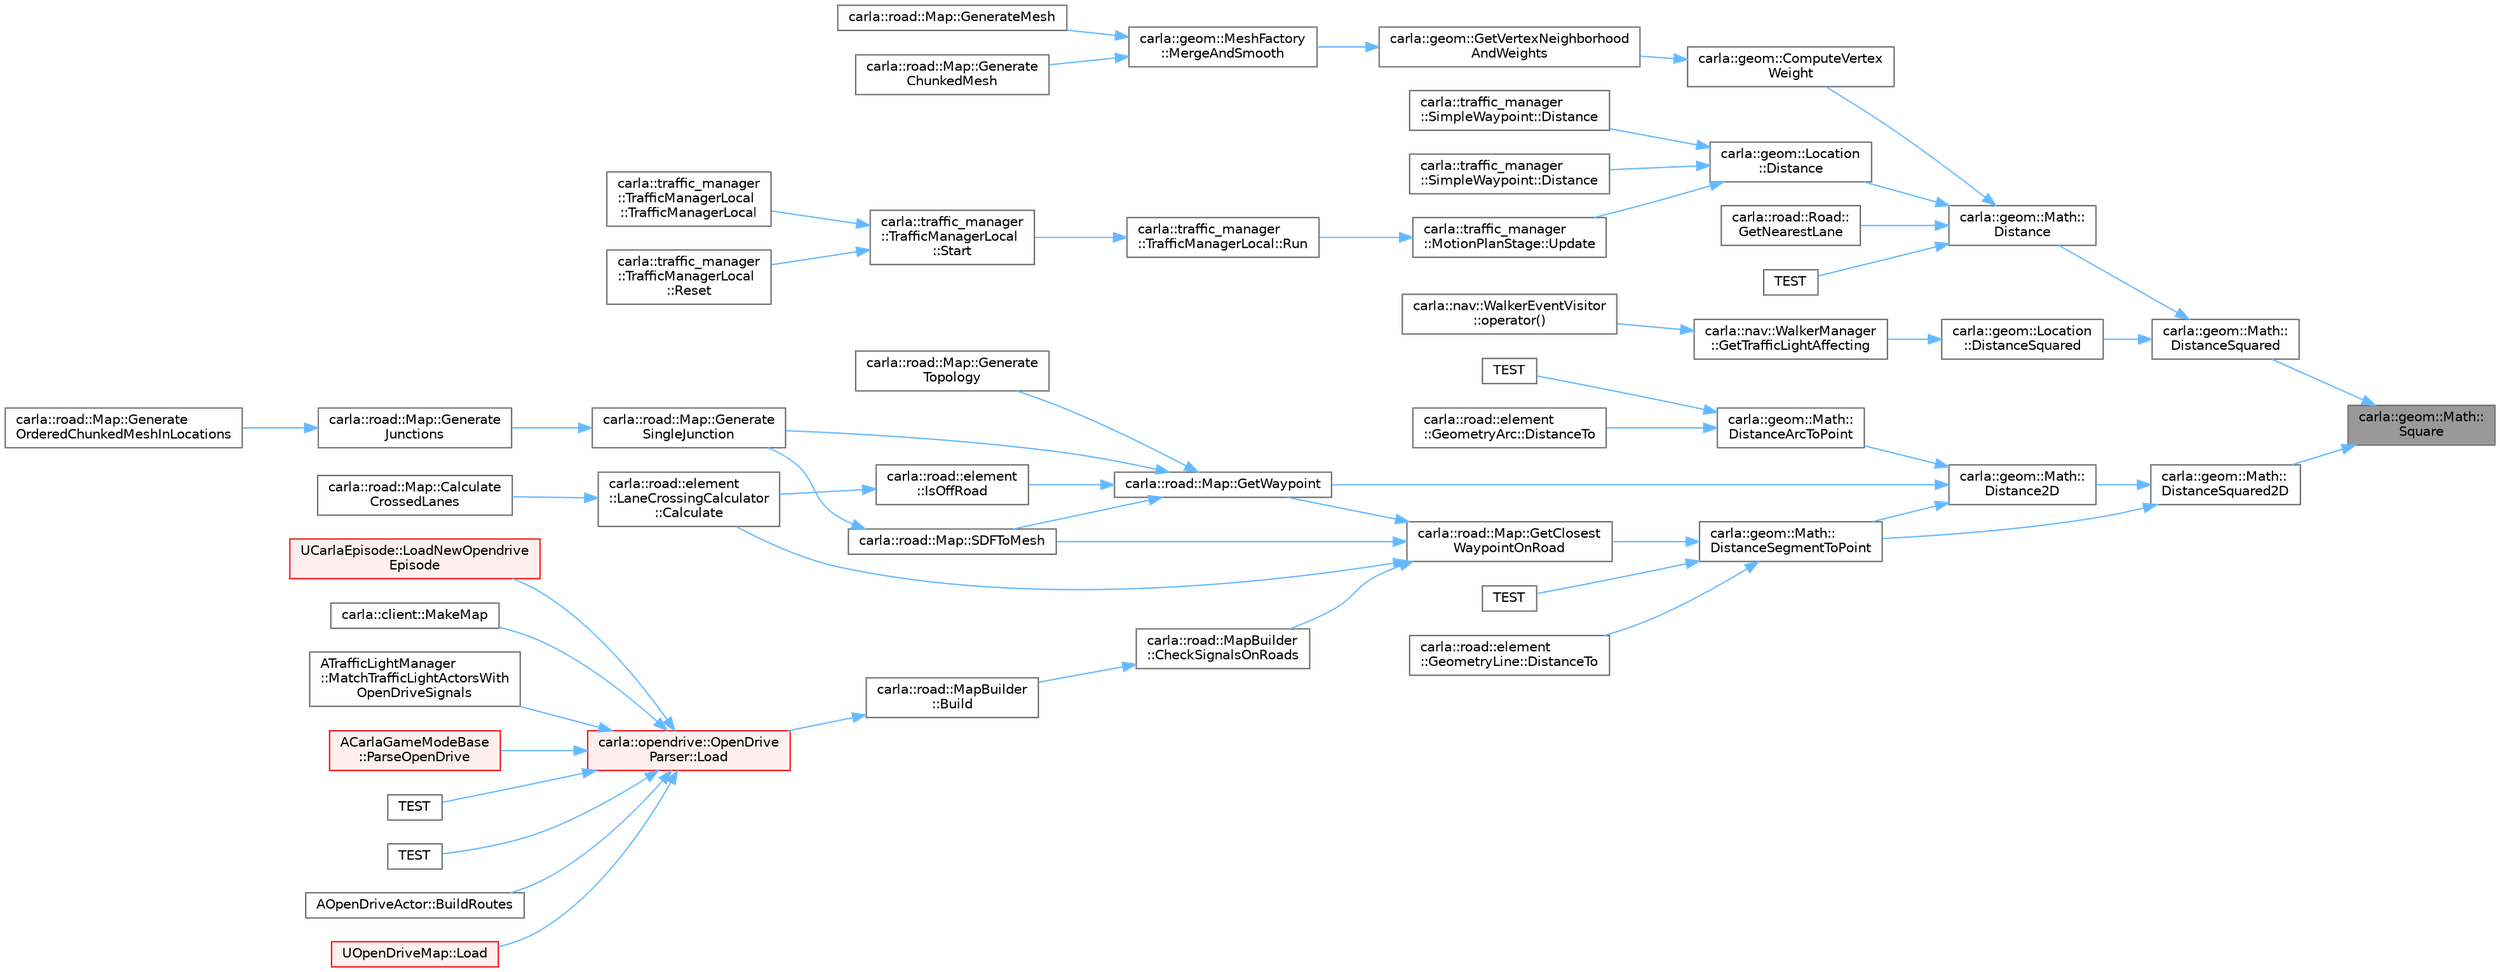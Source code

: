 digraph "carla::geom::Math::Square"
{
 // INTERACTIVE_SVG=YES
 // LATEX_PDF_SIZE
  bgcolor="transparent";
  edge [fontname=Helvetica,fontsize=10,labelfontname=Helvetica,labelfontsize=10];
  node [fontname=Helvetica,fontsize=10,shape=box,height=0.2,width=0.4];
  rankdir="RL";
  Node1 [id="Node000001",label="carla::geom::Math::\lSquare",height=0.2,width=0.4,color="gray40", fillcolor="grey60", style="filled", fontcolor="black",tooltip=" "];
  Node1 -> Node2 [id="edge1_Node000001_Node000002",dir="back",color="steelblue1",style="solid",tooltip=" "];
  Node2 [id="Node000002",label="carla::geom::Math::\lDistanceSquared",height=0.2,width=0.4,color="grey40", fillcolor="white", style="filled",URL="$d0/dea/classcarla_1_1geom_1_1Math.html#a8bd4b72e239a23e9eb0bca4604dfa63e",tooltip=" "];
  Node2 -> Node3 [id="edge2_Node000002_Node000003",dir="back",color="steelblue1",style="solid",tooltip=" "];
  Node3 [id="Node000003",label="carla::geom::Math::\lDistance",height=0.2,width=0.4,color="grey40", fillcolor="white", style="filled",URL="$d0/dea/classcarla_1_1geom_1_1Math.html#adc0c40d67bed1ab82405838c7981aff1",tooltip=" "];
  Node3 -> Node4 [id="edge3_Node000003_Node000004",dir="back",color="steelblue1",style="solid",tooltip=" "];
  Node4 [id="Node000004",label="carla::geom::ComputeVertex\lWeight",height=0.2,width=0.4,color="grey40", fillcolor="white", style="filled",URL="$dc/dda/namespacecarla_1_1geom.html#a43ac23a0344278fa3a045fc4b486a3ec",tooltip=" "];
  Node4 -> Node5 [id="edge4_Node000004_Node000005",dir="back",color="steelblue1",style="solid",tooltip=" "];
  Node5 [id="Node000005",label="carla::geom::GetVertexNeighborhood\lAndWeights",height=0.2,width=0.4,color="grey40", fillcolor="white", style="filled",URL="$dc/dda/namespacecarla_1_1geom.html#ae6035db55f0c02c510bfb23ddb37c4f3",tooltip=" "];
  Node5 -> Node6 [id="edge5_Node000005_Node000006",dir="back",color="steelblue1",style="solid",tooltip=" "];
  Node6 [id="Node000006",label="carla::geom::MeshFactory\l::MergeAndSmooth",height=0.2,width=0.4,color="grey40", fillcolor="white", style="filled",URL="$d6/d3d/classcarla_1_1geom_1_1MeshFactory.html#a4460bce35a9b41600577c057264db969",tooltip=" "];
  Node6 -> Node7 [id="edge6_Node000006_Node000007",dir="back",color="steelblue1",style="solid",tooltip=" "];
  Node7 [id="Node000007",label="carla::road::Map::Generate\lChunkedMesh",height=0.2,width=0.4,color="grey40", fillcolor="white", style="filled",URL="$d0/d34/classcarla_1_1road_1_1Map.html#ab62e74383d9f1ef5a2b38951ba1d1c94",tooltip=" "];
  Node6 -> Node8 [id="edge7_Node000006_Node000008",dir="back",color="steelblue1",style="solid",tooltip=" "];
  Node8 [id="Node000008",label="carla::road::Map::GenerateMesh",height=0.2,width=0.4,color="grey40", fillcolor="white", style="filled",URL="$d0/d34/classcarla_1_1road_1_1Map.html#af8d495dd39272f46df76884d237409e8",tooltip="Buids a mesh based on the OpenDRIVE"];
  Node3 -> Node9 [id="edge8_Node000003_Node000009",dir="back",color="steelblue1",style="solid",tooltip=" "];
  Node9 [id="Node000009",label="carla::geom::Location\l::Distance",height=0.2,width=0.4,color="grey40", fillcolor="white", style="filled",URL="$de/d23/classcarla_1_1geom_1_1Location.html#a9b52bea810e3f0551d87126fc6840045",tooltip=" "];
  Node9 -> Node10 [id="edge9_Node000009_Node000010",dir="back",color="steelblue1",style="solid",tooltip=" "];
  Node10 [id="Node000010",label="carla::traffic_manager\l::SimpleWaypoint::Distance",height=0.2,width=0.4,color="grey40", fillcolor="white", style="filled",URL="$dc/d04/classcarla_1_1traffic__manager_1_1SimpleWaypoint.html#a9e9a225875409c967b7bf3842aebc259",tooltip="Calculates the distance from the object's waypoint to the passed location."];
  Node9 -> Node11 [id="edge10_Node000009_Node000011",dir="back",color="steelblue1",style="solid",tooltip=" "];
  Node11 [id="Node000011",label="carla::traffic_manager\l::SimpleWaypoint::Distance",height=0.2,width=0.4,color="grey40", fillcolor="white", style="filled",URL="$dc/d04/classcarla_1_1traffic__manager_1_1SimpleWaypoint.html#a4375a209041eb4ea7a952dced3d4b664",tooltip="Calculates the distance the other SimpleWaypoint object."];
  Node9 -> Node12 [id="edge11_Node000009_Node000012",dir="back",color="steelblue1",style="solid",tooltip=" "];
  Node12 [id="Node000012",label="carla::traffic_manager\l::MotionPlanStage::Update",height=0.2,width=0.4,color="grey40", fillcolor="white", style="filled",URL="$dd/df9/classcarla_1_1traffic__manager_1_1MotionPlanStage.html#a7a57d649d96daccb2e2ee9780f24c4ec",tooltip=" "];
  Node12 -> Node13 [id="edge12_Node000012_Node000013",dir="back",color="steelblue1",style="solid",tooltip=" "];
  Node13 [id="Node000013",label="carla::traffic_manager\l::TrafficManagerLocal::Run",height=0.2,width=0.4,color="grey40", fillcolor="white", style="filled",URL="$da/d0f/classcarla_1_1traffic__manager_1_1TrafficManagerLocal.html#a6d67cce3d0e5a48056645270364fe637",tooltip="Initiates thread to run the TrafficManager sequentially."];
  Node13 -> Node14 [id="edge13_Node000013_Node000014",dir="back",color="steelblue1",style="solid",tooltip=" "];
  Node14 [id="Node000014",label="carla::traffic_manager\l::TrafficManagerLocal\l::Start",height=0.2,width=0.4,color="grey40", fillcolor="white", style="filled",URL="$da/d0f/classcarla_1_1traffic__manager_1_1TrafficManagerLocal.html#a1ffbdb0bed64f385437d2820a90286d0",tooltip="To start the TrafficManager."];
  Node14 -> Node15 [id="edge14_Node000014_Node000015",dir="back",color="steelblue1",style="solid",tooltip=" "];
  Node15 [id="Node000015",label="carla::traffic_manager\l::TrafficManagerLocal\l::Reset",height=0.2,width=0.4,color="grey40", fillcolor="white", style="filled",URL="$da/d0f/classcarla_1_1traffic__manager_1_1TrafficManagerLocal.html#a1639db97ccf27a801b92fadabd611755",tooltip="To reset the traffic manager."];
  Node14 -> Node16 [id="edge15_Node000014_Node000016",dir="back",color="steelblue1",style="solid",tooltip=" "];
  Node16 [id="Node000016",label="carla::traffic_manager\l::TrafficManagerLocal\l::TrafficManagerLocal",height=0.2,width=0.4,color="grey40", fillcolor="white", style="filled",URL="$da/d0f/classcarla_1_1traffic__manager_1_1TrafficManagerLocal.html#a75976d36f4213ab24e79e3ea2dcd280a",tooltip="Private constructor for singleton lifecycle management."];
  Node3 -> Node17 [id="edge16_Node000003_Node000017",dir="back",color="steelblue1",style="solid",tooltip=" "];
  Node17 [id="Node000017",label="carla::road::Road::\lGetNearestLane",height=0.2,width=0.4,color="grey40", fillcolor="white", style="filled",URL="$dd/de6/classcarla_1_1road_1_1Road.html#ab2b49cb7ce0697c34d49e20dfa40692b",tooltip="Returns a pointer to the nearest lane, given s relative to Road and a location"];
  Node3 -> Node18 [id="edge17_Node000003_Node000018",dir="back",color="steelblue1",style="solid",tooltip=" "];
  Node18 [id="Node000018",label="TEST",height=0.2,width=0.4,color="grey40", fillcolor="white", style="filled",URL="$d6/dd9/test__geom_8cpp.html#a44cd75a38bbced6dfd1c0f48d59f505e",tooltip=" "];
  Node2 -> Node19 [id="edge18_Node000002_Node000019",dir="back",color="steelblue1",style="solid",tooltip=" "];
  Node19 [id="Node000019",label="carla::geom::Location\l::DistanceSquared",height=0.2,width=0.4,color="grey40", fillcolor="white", style="filled",URL="$de/d23/classcarla_1_1geom_1_1Location.html#ac06b9a6659a134b7acd91eb488c25248",tooltip=" "];
  Node19 -> Node20 [id="edge19_Node000019_Node000020",dir="back",color="steelblue1",style="solid",tooltip=" "];
  Node20 [id="Node000020",label="carla::nav::WalkerManager\l::GetTrafficLightAffecting",height=0.2,width=0.4,color="grey40", fillcolor="white", style="filled",URL="$dd/d5b/classcarla_1_1nav_1_1WalkerManager.html#aa7e5aca74ef87c717532ef2099da6da2",tooltip="return the trafficlight affecting that position"];
  Node20 -> Node21 [id="edge20_Node000020_Node000021",dir="back",color="steelblue1",style="solid",tooltip=" "];
  Node21 [id="Node000021",label="carla::nav::WalkerEventVisitor\l::operator()",height=0.2,width=0.4,color="grey40", fillcolor="white", style="filled",URL="$d6/d38/classcarla_1_1nav_1_1WalkerEventVisitor.html#a0df9ddaf3a46f74775cf7ad544684811",tooltip=" "];
  Node1 -> Node22 [id="edge21_Node000001_Node000022",dir="back",color="steelblue1",style="solid",tooltip=" "];
  Node22 [id="Node000022",label="carla::geom::Math::\lDistanceSquared2D",height=0.2,width=0.4,color="grey40", fillcolor="white", style="filled",URL="$d0/dea/classcarla_1_1geom_1_1Math.html#a16bbc81c150eccc1f9407be9d9651766",tooltip=" "];
  Node22 -> Node23 [id="edge22_Node000022_Node000023",dir="back",color="steelblue1",style="solid",tooltip=" "];
  Node23 [id="Node000023",label="carla::geom::Math::\lDistance2D",height=0.2,width=0.4,color="grey40", fillcolor="white", style="filled",URL="$d0/dea/classcarla_1_1geom_1_1Math.html#a71f0667271df699e511124559f61665e",tooltip=" "];
  Node23 -> Node24 [id="edge23_Node000023_Node000024",dir="back",color="steelblue1",style="solid",tooltip=" "];
  Node24 [id="Node000024",label="carla::geom::Math::\lDistanceArcToPoint",height=0.2,width=0.4,color="grey40", fillcolor="white", style="filled",URL="$d0/dea/classcarla_1_1geom_1_1Math.html#afe602ce38a646f5a2223fa01b80dda74",tooltip="Returns a pair containing:"];
  Node24 -> Node25 [id="edge24_Node000024_Node000025",dir="back",color="steelblue1",style="solid",tooltip=" "];
  Node25 [id="Node000025",label="carla::road::element\l::GeometryArc::DistanceTo",height=0.2,width=0.4,color="grey40", fillcolor="white", style="filled",URL="$d2/d63/classcarla_1_1road_1_1element_1_1GeometryArc.html#a180909471d37c5408bbaa8004c9fc47e",tooltip="Returns a pair containing:"];
  Node24 -> Node26 [id="edge25_Node000024_Node000026",dir="back",color="steelblue1",style="solid",tooltip=" "];
  Node26 [id="Node000026",label="TEST",height=0.2,width=0.4,color="grey40", fillcolor="white", style="filled",URL="$d6/dd9/test__geom_8cpp.html#a28ca4536866c48d0fd9578ec931a14da",tooltip=" "];
  Node23 -> Node27 [id="edge26_Node000023_Node000027",dir="back",color="steelblue1",style="solid",tooltip=" "];
  Node27 [id="Node000027",label="carla::geom::Math::\lDistanceSegmentToPoint",height=0.2,width=0.4,color="grey40", fillcolor="white", style="filled",URL="$d0/dea/classcarla_1_1geom_1_1Math.html#ab65c2226be8bc15f3ea8aab7ffa27443",tooltip="Returns a pair containing:"];
  Node27 -> Node28 [id="edge27_Node000027_Node000028",dir="back",color="steelblue1",style="solid",tooltip=" "];
  Node28 [id="Node000028",label="carla::road::element\l::GeometryLine::DistanceTo",height=0.2,width=0.4,color="grey40", fillcolor="white", style="filled",URL="$d2/da7/classcarla_1_1road_1_1element_1_1GeometryLine.html#ae8861cb73fba28809082514d0aeda20f",tooltip="Returns a pair containing:"];
  Node27 -> Node29 [id="edge28_Node000027_Node000029",dir="back",color="steelblue1",style="solid",tooltip=" "];
  Node29 [id="Node000029",label="carla::road::Map::GetClosest\lWaypointOnRoad",height=0.2,width=0.4,color="grey40", fillcolor="white", style="filled",URL="$d0/d34/classcarla_1_1road_1_1Map.html#a37ba4f58b767002274b6f4d86258986a",tooltip="========================================================================"];
  Node29 -> Node30 [id="edge29_Node000029_Node000030",dir="back",color="steelblue1",style="solid",tooltip=" "];
  Node30 [id="Node000030",label="carla::road::element\l::LaneCrossingCalculator\l::Calculate",height=0.2,width=0.4,color="grey40", fillcolor="white", style="filled",URL="$d2/d60/classcarla_1_1road_1_1element_1_1LaneCrossingCalculator.html#a589511f573df9e9c46c55a7a46c02cd6",tooltip=" "];
  Node30 -> Node31 [id="edge30_Node000030_Node000031",dir="back",color="steelblue1",style="solid",tooltip=" "];
  Node31 [id="Node000031",label="carla::road::Map::Calculate\lCrossedLanes",height=0.2,width=0.4,color="grey40", fillcolor="white", style="filled",URL="$d0/d34/classcarla_1_1road_1_1Map.html#a4d3427dc449d9555dc1a02865d110e76",tooltip=" "];
  Node29 -> Node32 [id="edge31_Node000029_Node000032",dir="back",color="steelblue1",style="solid",tooltip=" "];
  Node32 [id="Node000032",label="carla::road::MapBuilder\l::CheckSignalsOnRoads",height=0.2,width=0.4,color="grey40", fillcolor="white", style="filled",URL="$de/d16/classcarla_1_1road_1_1MapBuilder.html#af3773de062a9e9aec4310f024f19ba28",tooltip="Checks signals overlapping driving lanes and emits a warning"];
  Node32 -> Node33 [id="edge32_Node000032_Node000033",dir="back",color="steelblue1",style="solid",tooltip=" "];
  Node33 [id="Node000033",label="carla::road::MapBuilder\l::Build",height=0.2,width=0.4,color="grey40", fillcolor="white", style="filled",URL="$de/d16/classcarla_1_1road_1_1MapBuilder.html#a7b0bb12125e15fd246924aee12327e7e",tooltip=" "];
  Node33 -> Node34 [id="edge33_Node000033_Node000034",dir="back",color="steelblue1",style="solid",tooltip=" "];
  Node34 [id="Node000034",label="carla::opendrive::OpenDrive\lParser::Load",height=0.2,width=0.4,color="red", fillcolor="#FFF0F0", style="filled",URL="$de/d5a/classcarla_1_1opendrive_1_1OpenDriveParser.html#a599fd6174f30aaee59590c16503afd8a",tooltip=" "];
  Node34 -> Node35 [id="edge34_Node000034_Node000035",dir="back",color="steelblue1",style="solid",tooltip=" "];
  Node35 [id="Node000035",label="AOpenDriveActor::BuildRoutes",height=0.2,width=0.4,color="grey40", fillcolor="white", style="filled",URL="$d0/d2d/classAOpenDriveActor.html#ac8678af2b371c3a3faca8775ab1e4816",tooltip=" "];
  Node34 -> Node36 [id="edge35_Node000034_Node000036",dir="back",color="steelblue1",style="solid",tooltip=" "];
  Node36 [id="Node000036",label="UOpenDriveMap::Load",height=0.2,width=0.4,color="red", fillcolor="#FFF0F0", style="filled",URL="$d8/dfe/classUOpenDriveMap.html#a0ce422ee1f79211e6957bab1d2048348",tooltip="Load this map with an OpenDrive (XODR) file."];
  Node34 -> Node39 [id="edge36_Node000034_Node000039",dir="back",color="steelblue1",style="solid",tooltip=" "];
  Node39 [id="Node000039",label="UCarlaEpisode::LoadNewOpendrive\lEpisode",height=0.2,width=0.4,color="red", fillcolor="#FFF0F0", style="filled",URL="$dc/d84/classUCarlaEpisode.html#a3eeed56e0cc3cf04d266b86c5a88c3ed",tooltip="Load a new map generating the mesh from OpenDRIVE data and start a new episode."];
  Node34 -> Node42 [id="edge37_Node000034_Node000042",dir="back",color="steelblue1",style="solid",tooltip=" "];
  Node42 [id="Node000042",label="carla::client::MakeMap",height=0.2,width=0.4,color="grey40", fillcolor="white", style="filled",URL="$d2/daf/namespacecarla_1_1client.html#a228b83c6429f8e3406a93a1b41eb1565",tooltip=" "];
  Node34 -> Node43 [id="edge38_Node000034_Node000043",dir="back",color="steelblue1",style="solid",tooltip=" "];
  Node43 [id="Node000043",label="ATrafficLightManager\l::MatchTrafficLightActorsWith\lOpenDriveSignals",height=0.2,width=0.4,color="grey40", fillcolor="white", style="filled",URL="$df/da5/classATrafficLightManager.html#a212893f28dfefd3883c68be7e9a7d835",tooltip=" "];
  Node34 -> Node44 [id="edge39_Node000034_Node000044",dir="back",color="steelblue1",style="solid",tooltip=" "];
  Node44 [id="Node000044",label="ACarlaGameModeBase\l::ParseOpenDrive",height=0.2,width=0.4,color="red", fillcolor="#FFF0F0", style="filled",URL="$db/de5/classACarlaGameModeBase.html#aa1cc7f6d077f3a4dcf7b1d523c9f5d2f",tooltip=" "];
  Node34 -> Node46 [id="edge40_Node000034_Node000046",dir="back",color="steelblue1",style="solid",tooltip=" "];
  Node46 [id="Node000046",label="TEST",height=0.2,width=0.4,color="grey40", fillcolor="white", style="filled",URL="$d1/dc0/test__opendrive_8cpp.html#a95337c8716f4e9d4e8bba560dbde9e34",tooltip=" "];
  Node34 -> Node47 [id="edge41_Node000034_Node000047",dir="back",color="steelblue1",style="solid",tooltip=" "];
  Node47 [id="Node000047",label="TEST",height=0.2,width=0.4,color="grey40", fillcolor="white", style="filled",URL="$d1/dc0/test__opendrive_8cpp.html#a21ad6143dcb9642d77c0dfc031f41b2a",tooltip=" "];
  Node29 -> Node52 [id="edge42_Node000029_Node000052",dir="back",color="steelblue1",style="solid",tooltip=" "];
  Node52 [id="Node000052",label="carla::road::Map::GetWaypoint",height=0.2,width=0.4,color="grey40", fillcolor="white", style="filled",URL="$d0/d34/classcarla_1_1road_1_1Map.html#a39f0ccacb98f62b339de96c69621543b",tooltip=" "];
  Node52 -> Node53 [id="edge43_Node000052_Node000053",dir="back",color="steelblue1",style="solid",tooltip=" "];
  Node53 [id="Node000053",label="carla::road::Map::Generate\lSingleJunction",height=0.2,width=0.4,color="grey40", fillcolor="white", style="filled",URL="$d0/d34/classcarla_1_1road_1_1Map.html#accf4f345bb9db4bcd6cdd9e6fec322cc",tooltip=" "];
  Node53 -> Node54 [id="edge44_Node000053_Node000054",dir="back",color="steelblue1",style="solid",tooltip=" "];
  Node54 [id="Node000054",label="carla::road::Map::Generate\lJunctions",height=0.2,width=0.4,color="grey40", fillcolor="white", style="filled",URL="$d0/d34/classcarla_1_1road_1_1Map.html#aa51550af7f6efc7df8691eb41225beec",tooltip=" "];
  Node54 -> Node55 [id="edge45_Node000054_Node000055",dir="back",color="steelblue1",style="solid",tooltip=" "];
  Node55 [id="Node000055",label="carla::road::Map::Generate\lOrderedChunkedMeshInLocations",height=0.2,width=0.4,color="grey40", fillcolor="white", style="filled",URL="$d0/d34/classcarla_1_1road_1_1Map.html#ac77235567699cc2853177c441390fd14",tooltip=" "];
  Node52 -> Node56 [id="edge46_Node000052_Node000056",dir="back",color="steelblue1",style="solid",tooltip=" "];
  Node56 [id="Node000056",label="carla::road::Map::Generate\lTopology",height=0.2,width=0.4,color="grey40", fillcolor="white", style="filled",URL="$d0/d34/classcarla_1_1road_1_1Map.html#a047f3fd871248ef6cea3d7057e38830b",tooltip="Generate the minimum set of waypoints that define the topology of map."];
  Node52 -> Node57 [id="edge47_Node000052_Node000057",dir="back",color="steelblue1",style="solid",tooltip=" "];
  Node57 [id="Node000057",label="carla::road::element\l::IsOffRoad",height=0.2,width=0.4,color="grey40", fillcolor="white", style="filled",URL="$df/dc1/namespacecarla_1_1road_1_1element.html#ad4397b3938f0a721ad5208f14912b744",tooltip=" "];
  Node57 -> Node30 [id="edge48_Node000057_Node000030",dir="back",color="steelblue1",style="solid",tooltip=" "];
  Node52 -> Node58 [id="edge49_Node000052_Node000058",dir="back",color="steelblue1",style="solid",tooltip=" "];
  Node58 [id="Node000058",label="carla::road::Map::SDFToMesh",height=0.2,width=0.4,color="grey40", fillcolor="white", style="filled",URL="$d0/d34/classcarla_1_1road_1_1Map.html#a1653a470bdf6e93b0471773b2e079847",tooltip=" "];
  Node58 -> Node53 [id="edge50_Node000058_Node000053",dir="back",color="steelblue1",style="solid",tooltip=" "];
  Node29 -> Node58 [id="edge51_Node000029_Node000058",dir="back",color="steelblue1",style="solid",tooltip=" "];
  Node27 -> Node59 [id="edge52_Node000027_Node000059",dir="back",color="steelblue1",style="solid",tooltip=" "];
  Node59 [id="Node000059",label="TEST",height=0.2,width=0.4,color="grey40", fillcolor="white", style="filled",URL="$d6/dd9/test__geom_8cpp.html#a4c4e7eb15fe04d55f337f192a13c69e5",tooltip=" "];
  Node23 -> Node52 [id="edge53_Node000023_Node000052",dir="back",color="steelblue1",style="solid",tooltip=" "];
  Node22 -> Node27 [id="edge54_Node000022_Node000027",dir="back",color="steelblue1",style="solid",tooltip=" "];
}
